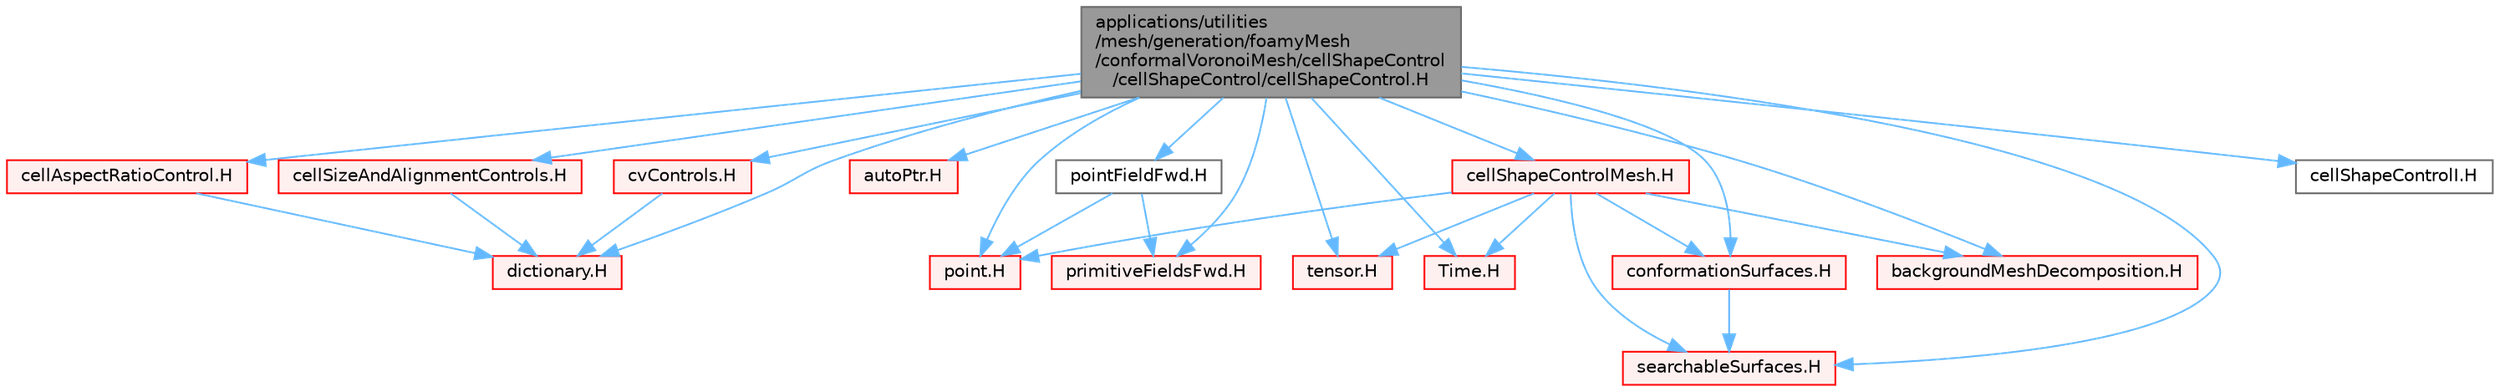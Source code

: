 digraph "applications/utilities/mesh/generation/foamyMesh/conformalVoronoiMesh/cellShapeControl/cellShapeControl/cellShapeControl.H"
{
 // LATEX_PDF_SIZE
  bgcolor="transparent";
  edge [fontname=Helvetica,fontsize=10,labelfontname=Helvetica,labelfontsize=10];
  node [fontname=Helvetica,fontsize=10,shape=box,height=0.2,width=0.4];
  Node1 [id="Node000001",label="applications/utilities\l/mesh/generation/foamyMesh\l/conformalVoronoiMesh/cellShapeControl\l/cellShapeControl/cellShapeControl.H",height=0.2,width=0.4,color="gray40", fillcolor="grey60", style="filled", fontcolor="black",tooltip=" "];
  Node1 -> Node2 [id="edge1_Node000001_Node000002",color="steelblue1",style="solid",tooltip=" "];
  Node2 [id="Node000002",label="dictionary.H",height=0.2,width=0.4,color="red", fillcolor="#FFF0F0", style="filled",URL="$dictionary_8H.html",tooltip=" "];
  Node1 -> Node77 [id="edge2_Node000001_Node000077",color="steelblue1",style="solid",tooltip=" "];
  Node77 [id="Node000077",label="autoPtr.H",height=0.2,width=0.4,color="red", fillcolor="#FFF0F0", style="filled",URL="$autoPtr_8H.html",tooltip=" "];
  Node1 -> Node133 [id="edge3_Node000001_Node000133",color="steelblue1",style="solid",tooltip=" "];
  Node133 [id="Node000133",label="tensor.H",height=0.2,width=0.4,color="red", fillcolor="#FFF0F0", style="filled",URL="$tensor_8H.html",tooltip=" "];
  Node1 -> Node155 [id="edge4_Node000001_Node000155",color="steelblue1",style="solid",tooltip=" "];
  Node155 [id="Node000155",label="point.H",height=0.2,width=0.4,color="red", fillcolor="#FFF0F0", style="filled",URL="$point_8H.html",tooltip=" "];
  Node1 -> Node156 [id="edge5_Node000001_Node000156",color="steelblue1",style="solid",tooltip=" "];
  Node156 [id="Node000156",label="primitiveFieldsFwd.H",height=0.2,width=0.4,color="red", fillcolor="#FFF0F0", style="filled",URL="$primitiveFieldsFwd_8H.html",tooltip="Forward declarations of the specialisations of Field<T> for scalar, vector and tensor."];
  Node1 -> Node161 [id="edge6_Node000001_Node000161",color="steelblue1",style="solid",tooltip=" "];
  Node161 [id="Node000161",label="pointFieldFwd.H",height=0.2,width=0.4,color="grey40", fillcolor="white", style="filled",URL="$pointFieldFwd_8H.html",tooltip=" "];
  Node161 -> Node155 [id="edge7_Node000161_Node000155",color="steelblue1",style="solid",tooltip=" "];
  Node161 -> Node156 [id="edge8_Node000161_Node000156",color="steelblue1",style="solid",tooltip=" "];
  Node1 -> Node162 [id="edge9_Node000001_Node000162",color="steelblue1",style="solid",tooltip=" "];
  Node162 [id="Node000162",label="Time.H",height=0.2,width=0.4,color="red", fillcolor="#FFF0F0", style="filled",URL="$Time_8H.html",tooltip=" "];
  Node1 -> Node263 [id="edge10_Node000001_Node000263",color="steelblue1",style="solid",tooltip=" "];
  Node263 [id="Node000263",label="searchableSurfaces.H",height=0.2,width=0.4,color="red", fillcolor="#FFF0F0", style="filled",URL="$searchableSurfaces_8H.html",tooltip=" "];
  Node1 -> Node298 [id="edge11_Node000001_Node000298",color="steelblue1",style="solid",tooltip=" "];
  Node298 [id="Node000298",label="conformationSurfaces.H",height=0.2,width=0.4,color="red", fillcolor="#FFF0F0", style="filled",URL="$conformationSurfaces_8H.html",tooltip=" "];
  Node298 -> Node263 [id="edge12_Node000298_Node000263",color="steelblue1",style="solid",tooltip=" "];
  Node1 -> Node325 [id="edge13_Node000001_Node000325",color="steelblue1",style="solid",tooltip=" "];
  Node325 [id="Node000325",label="cellAspectRatioControl.H",height=0.2,width=0.4,color="red", fillcolor="#FFF0F0", style="filled",URL="$cellAspectRatioControl_8H.html",tooltip=" "];
  Node325 -> Node2 [id="edge14_Node000325_Node000002",color="steelblue1",style="solid",tooltip=" "];
  Node1 -> Node326 [id="edge15_Node000001_Node000326",color="steelblue1",style="solid",tooltip=" "];
  Node326 [id="Node000326",label="cellSizeAndAlignmentControls.H",height=0.2,width=0.4,color="red", fillcolor="#FFF0F0", style="filled",URL="$cellSizeAndAlignmentControls_8H.html",tooltip=" "];
  Node326 -> Node2 [id="edge16_Node000326_Node000002",color="steelblue1",style="solid",tooltip=" "];
  Node1 -> Node332 [id="edge17_Node000001_Node000332",color="steelblue1",style="solid",tooltip=" "];
  Node332 [id="Node000332",label="cellShapeControlMesh.H",height=0.2,width=0.4,color="red", fillcolor="#FFF0F0", style="filled",URL="$cellShapeControlMesh_8H.html",tooltip=" "];
  Node332 -> Node162 [id="edge18_Node000332_Node000162",color="steelblue1",style="solid",tooltip=" "];
  Node332 -> Node155 [id="edge19_Node000332_Node000155",color="steelblue1",style="solid",tooltip=" "];
  Node332 -> Node133 [id="edge20_Node000332_Node000133",color="steelblue1",style="solid",tooltip=" "];
  Node332 -> Node263 [id="edge21_Node000332_Node000263",color="steelblue1",style="solid",tooltip=" "];
  Node332 -> Node298 [id="edge22_Node000332_Node000298",color="steelblue1",style="solid",tooltip=" "];
  Node332 -> Node372 [id="edge23_Node000332_Node000372",color="steelblue1",style="solid",tooltip=" "];
  Node372 [id="Node000372",label="backgroundMeshDecomposition.H",height=0.2,width=0.4,color="red", fillcolor="#FFF0F0", style="filled",URL="$backgroundMeshDecomposition_8H.html",tooltip=" "];
  Node1 -> Node372 [id="edge24_Node000001_Node000372",color="steelblue1",style="solid",tooltip=" "];
  Node1 -> Node505 [id="edge25_Node000001_Node000505",color="steelblue1",style="solid",tooltip=" "];
  Node505 [id="Node000505",label="cvControls.H",height=0.2,width=0.4,color="red", fillcolor="#FFF0F0", style="filled",URL="$cvControls_8H.html",tooltip=" "];
  Node505 -> Node2 [id="edge26_Node000505_Node000002",color="steelblue1",style="solid",tooltip=" "];
  Node1 -> Node507 [id="edge27_Node000001_Node000507",color="steelblue1",style="solid",tooltip=" "];
  Node507 [id="Node000507",label="cellShapeControlI.H",height=0.2,width=0.4,color="grey40", fillcolor="white", style="filled",URL="$cellShapeControlI_8H.html",tooltip=" "];
}
